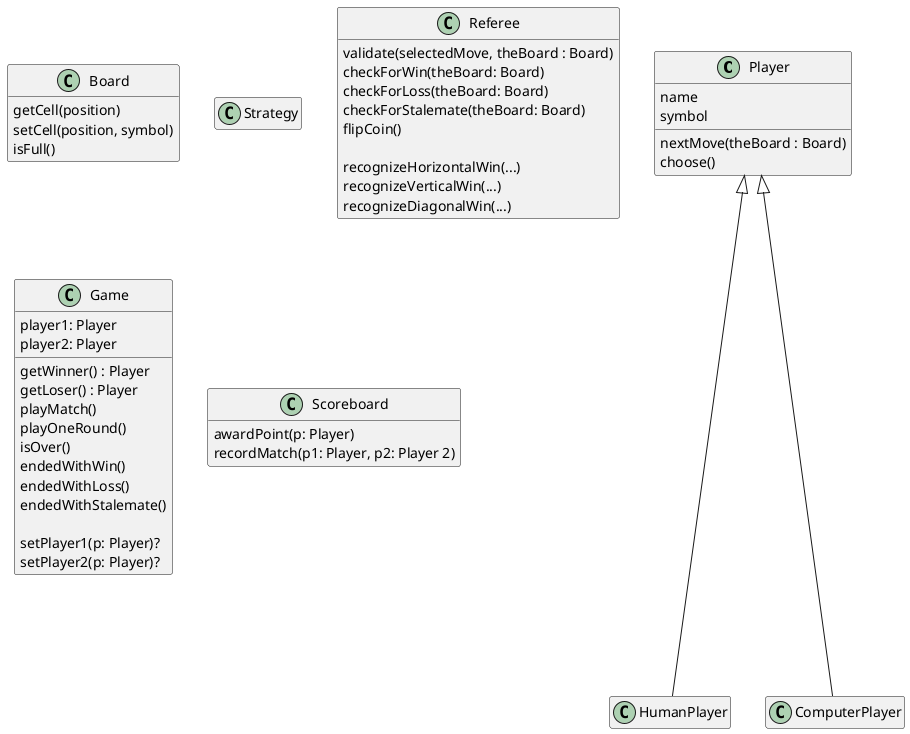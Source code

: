 @startuml
hide empty members

class Player {
    name
    symbol

    nextMove(theBoard : Board)
    choose()
}

class Board {
    getCell(position)
    setCell(position, symbol)
    isFull()
}

class Strategy {

}

class Referee {
    validate(selectedMove, theBoard : Board)
    checkForWin(theBoard: Board)
    checkForLoss(theBoard: Board)
    checkForStalemate(theBoard: Board)
    flipCoin()

    recognizeHorizontalWin(...)
    recognizeVerticalWin(...)
    recognizeDiagonalWin(...)
}

class Game {
    player1: Player
    player2: Player

    getWinner() : Player
    getLoser() : Player
    playMatch()
    playOneRound()
    isOver()
    endedWithWin()
    endedWithLoss()
    endedWithStalemate()

    setPlayer1(p: Player)?
    setPlayer2(p: Player)?
}

class Scoreboard {
    awardPoint(p: Player)
    recordMatch(p1: Player, p2: Player 2)
}

Player <|---- HumanPlayer
Player <|---- ComputerPlayer

@enduml
